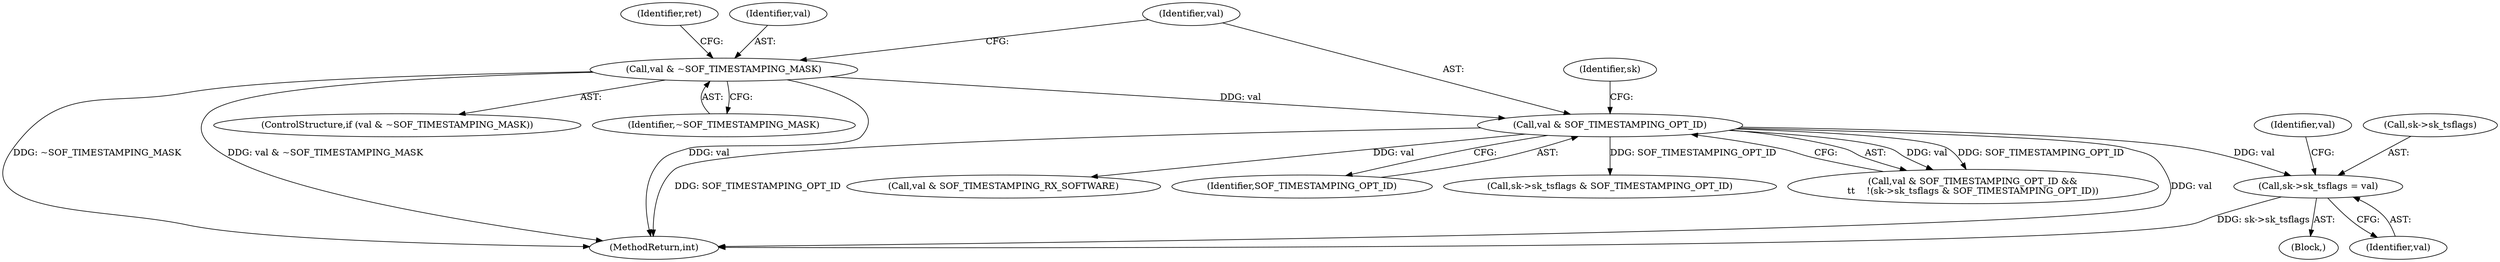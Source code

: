 digraph "0_linux_b98b0bc8c431e3ceb4b26b0dfc8db509518fb290@pointer" {
"1000539" [label="(Call,sk->sk_tsflags = val)"];
"1000485" [label="(Call,val & SOF_TIMESTAMPING_OPT_ID)"];
"1000474" [label="(Call,val & ~SOF_TIMESTAMPING_MASK)"];
"1000546" [label="(Identifier,val)"];
"1000484" [label="(Call,val & SOF_TIMESTAMPING_OPT_ID &&\n\t\t    !(sk->sk_tsflags & SOF_TIMESTAMPING_OPT_ID))"];
"1000485" [label="(Call,val & SOF_TIMESTAMPING_OPT_ID)"];
"1000491" [label="(Identifier,sk)"];
"1000487" [label="(Identifier,SOF_TIMESTAMPING_OPT_ID)"];
"1000474" [label="(Call,val & ~SOF_TIMESTAMPING_MASK)"];
"1000486" [label="(Identifier,val)"];
"1000543" [label="(Identifier,val)"];
"1000890" [label="(MethodReturn,int)"];
"1000545" [label="(Call,val & SOF_TIMESTAMPING_RX_SOFTWARE)"];
"1000473" [label="(ControlStructure,if (val & ~SOF_TIMESTAMPING_MASK))"];
"1000479" [label="(Identifier,ret)"];
"1000489" [label="(Call,sk->sk_tsflags & SOF_TIMESTAMPING_OPT_ID)"];
"1000476" [label="(Identifier,~SOF_TIMESTAMPING_MASK)"];
"1000539" [label="(Call,sk->sk_tsflags = val)"];
"1000540" [label="(Call,sk->sk_tsflags)"];
"1000163" [label="(Block,)"];
"1000475" [label="(Identifier,val)"];
"1000539" -> "1000163"  [label="AST: "];
"1000539" -> "1000543"  [label="CFG: "];
"1000540" -> "1000539"  [label="AST: "];
"1000543" -> "1000539"  [label="AST: "];
"1000546" -> "1000539"  [label="CFG: "];
"1000539" -> "1000890"  [label="DDG: sk->sk_tsflags"];
"1000485" -> "1000539"  [label="DDG: val"];
"1000485" -> "1000484"  [label="AST: "];
"1000485" -> "1000487"  [label="CFG: "];
"1000486" -> "1000485"  [label="AST: "];
"1000487" -> "1000485"  [label="AST: "];
"1000491" -> "1000485"  [label="CFG: "];
"1000484" -> "1000485"  [label="CFG: "];
"1000485" -> "1000890"  [label="DDG: val"];
"1000485" -> "1000890"  [label="DDG: SOF_TIMESTAMPING_OPT_ID"];
"1000485" -> "1000484"  [label="DDG: val"];
"1000485" -> "1000484"  [label="DDG: SOF_TIMESTAMPING_OPT_ID"];
"1000474" -> "1000485"  [label="DDG: val"];
"1000485" -> "1000489"  [label="DDG: SOF_TIMESTAMPING_OPT_ID"];
"1000485" -> "1000545"  [label="DDG: val"];
"1000474" -> "1000473"  [label="AST: "];
"1000474" -> "1000476"  [label="CFG: "];
"1000475" -> "1000474"  [label="AST: "];
"1000476" -> "1000474"  [label="AST: "];
"1000479" -> "1000474"  [label="CFG: "];
"1000486" -> "1000474"  [label="CFG: "];
"1000474" -> "1000890"  [label="DDG: ~SOF_TIMESTAMPING_MASK"];
"1000474" -> "1000890"  [label="DDG: val & ~SOF_TIMESTAMPING_MASK"];
"1000474" -> "1000890"  [label="DDG: val"];
}
